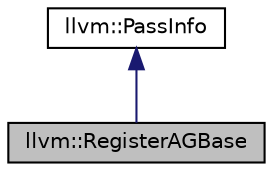 digraph "llvm::RegisterAGBase"
{
 // LATEX_PDF_SIZE
  bgcolor="transparent";
  edge [fontname="Helvetica",fontsize="10",labelfontname="Helvetica",labelfontsize="10"];
  node [fontname="Helvetica",fontsize="10",shape="box"];
  Node1 [label="llvm::RegisterAGBase",height=0.2,width=0.4,color="black", fillcolor="grey75", style="filled", fontcolor="black",tooltip="RegisterAnalysisGroup - Register a Pass as a member of an analysis group."];
  Node2 -> Node1 [dir="back",color="midnightblue",fontsize="10",style="solid",fontname="Helvetica"];
  Node2 [label="llvm::PassInfo",height=0.2,width=0.4,color="black",URL="$classllvm_1_1PassInfo.html",tooltip="PassInfo class - An instance of this class exists for every pass known by the system,..."];
}
